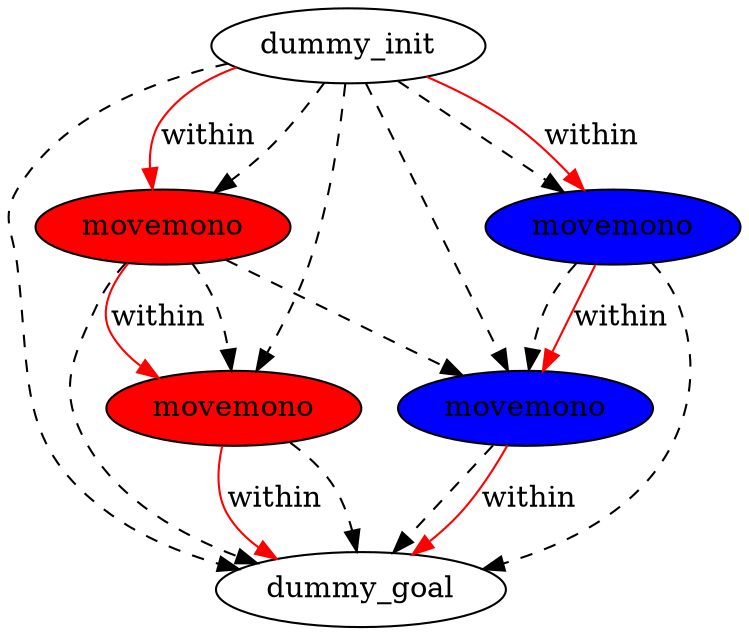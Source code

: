 digraph {
	"f31046dc-6202-bee6-5cb5-e69c5dc7b3e6" [label=dummy_init fillcolor=white style=filled]
	"2747b93c-9ae7-7eab-084a-67809136f1f8" [label=dummy_goal fillcolor=white style=filled]
	"044251db-d0d4-ea67-7992-8faa4cbf131d" [label=movemono fillcolor=blue style=filled]
	"c64c9647-9ea7-017c-b89f-7039a107cc46" [label=movemono fillcolor=red style=filled]
	"7a768555-a987-b218-ff84-faef5336723b" [label=movemono fillcolor=red style=filled]
	"24f43c62-b523-c0de-db87-d29c4cfd0fc1" [label=movemono fillcolor=blue style=filled]
	"f31046dc-6202-bee6-5cb5-e69c5dc7b3e6" -> "c64c9647-9ea7-017c-b89f-7039a107cc46" [color=black style=dashed]
	"f31046dc-6202-bee6-5cb5-e69c5dc7b3e6" -> "044251db-d0d4-ea67-7992-8faa4cbf131d" [color=black style=dashed]
	"f31046dc-6202-bee6-5cb5-e69c5dc7b3e6" -> "2747b93c-9ae7-7eab-084a-67809136f1f8" [color=black style=dashed]
	"f31046dc-6202-bee6-5cb5-e69c5dc7b3e6" -> "7a768555-a987-b218-ff84-faef5336723b" [color=black style=dashed]
	"044251db-d0d4-ea67-7992-8faa4cbf131d" -> "2747b93c-9ae7-7eab-084a-67809136f1f8" [color=black style=dashed]
	"c64c9647-9ea7-017c-b89f-7039a107cc46" -> "2747b93c-9ae7-7eab-084a-67809136f1f8" [color=black style=dashed]
	"24f43c62-b523-c0de-db87-d29c4cfd0fc1" -> "044251db-d0d4-ea67-7992-8faa4cbf131d" [color=black style=dashed]
	"7a768555-a987-b218-ff84-faef5336723b" -> "2747b93c-9ae7-7eab-084a-67809136f1f8" [color=black style=dashed]
	"24f43c62-b523-c0de-db87-d29c4cfd0fc1" -> "2747b93c-9ae7-7eab-084a-67809136f1f8" [color=black style=dashed]
	"7a768555-a987-b218-ff84-faef5336723b" -> "044251db-d0d4-ea67-7992-8faa4cbf131d" [color=black style=dashed]
	"7a768555-a987-b218-ff84-faef5336723b" -> "c64c9647-9ea7-017c-b89f-7039a107cc46" [color=black style=dashed]
	"f31046dc-6202-bee6-5cb5-e69c5dc7b3e6" -> "24f43c62-b523-c0de-db87-d29c4cfd0fc1" [color=black style=dashed]
	"24f43c62-b523-c0de-db87-d29c4cfd0fc1" -> "044251db-d0d4-ea67-7992-8faa4cbf131d" [label=within color=red]
	"f31046dc-6202-bee6-5cb5-e69c5dc7b3e6" -> "24f43c62-b523-c0de-db87-d29c4cfd0fc1" [label=within color=red]
	"7a768555-a987-b218-ff84-faef5336723b" -> "c64c9647-9ea7-017c-b89f-7039a107cc46" [label=within color=red]
	"044251db-d0d4-ea67-7992-8faa4cbf131d" -> "2747b93c-9ae7-7eab-084a-67809136f1f8" [label=within color=red]
	"c64c9647-9ea7-017c-b89f-7039a107cc46" -> "2747b93c-9ae7-7eab-084a-67809136f1f8" [label=within color=red]
	"f31046dc-6202-bee6-5cb5-e69c5dc7b3e6" -> "7a768555-a987-b218-ff84-faef5336723b" [label=within color=red]
}
